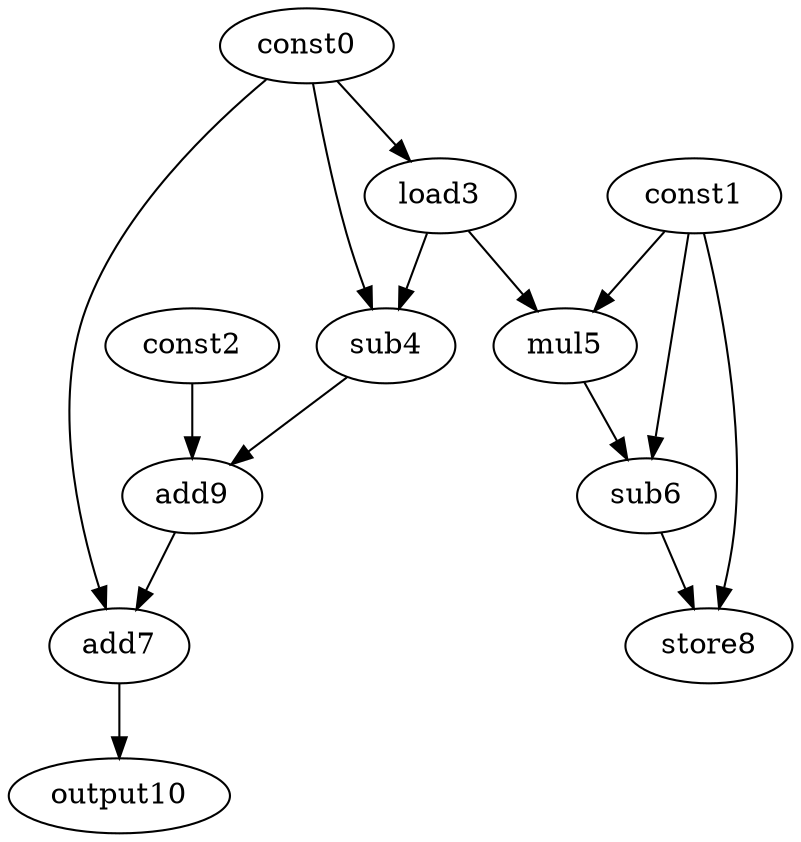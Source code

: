 digraph G { 
const0[opcode=const]; 
const1[opcode=const]; 
const2[opcode=const]; 
load3[opcode=load]; 
sub4[opcode=sub]; 
mul5[opcode=mul]; 
sub6[opcode=sub]; 
add7[opcode=add]; 
store8[opcode=store]; 
add9[opcode=add]; 
output10[opcode=output]; 
const0->load3[operand=0];
const0->sub4[operand=0];
load3->sub4[operand=1];
const1->mul5[operand=0];
load3->mul5[operand=1];
const1->sub6[operand=0];
mul5->sub6[operand=1];
const2->add9[operand=0];
sub4->add9[operand=1];
const0->add7[operand=0];
add9->add7[operand=1];
const1->store8[operand=0];
sub6->store8[operand=1];
add7->output10[operand=0];
}
